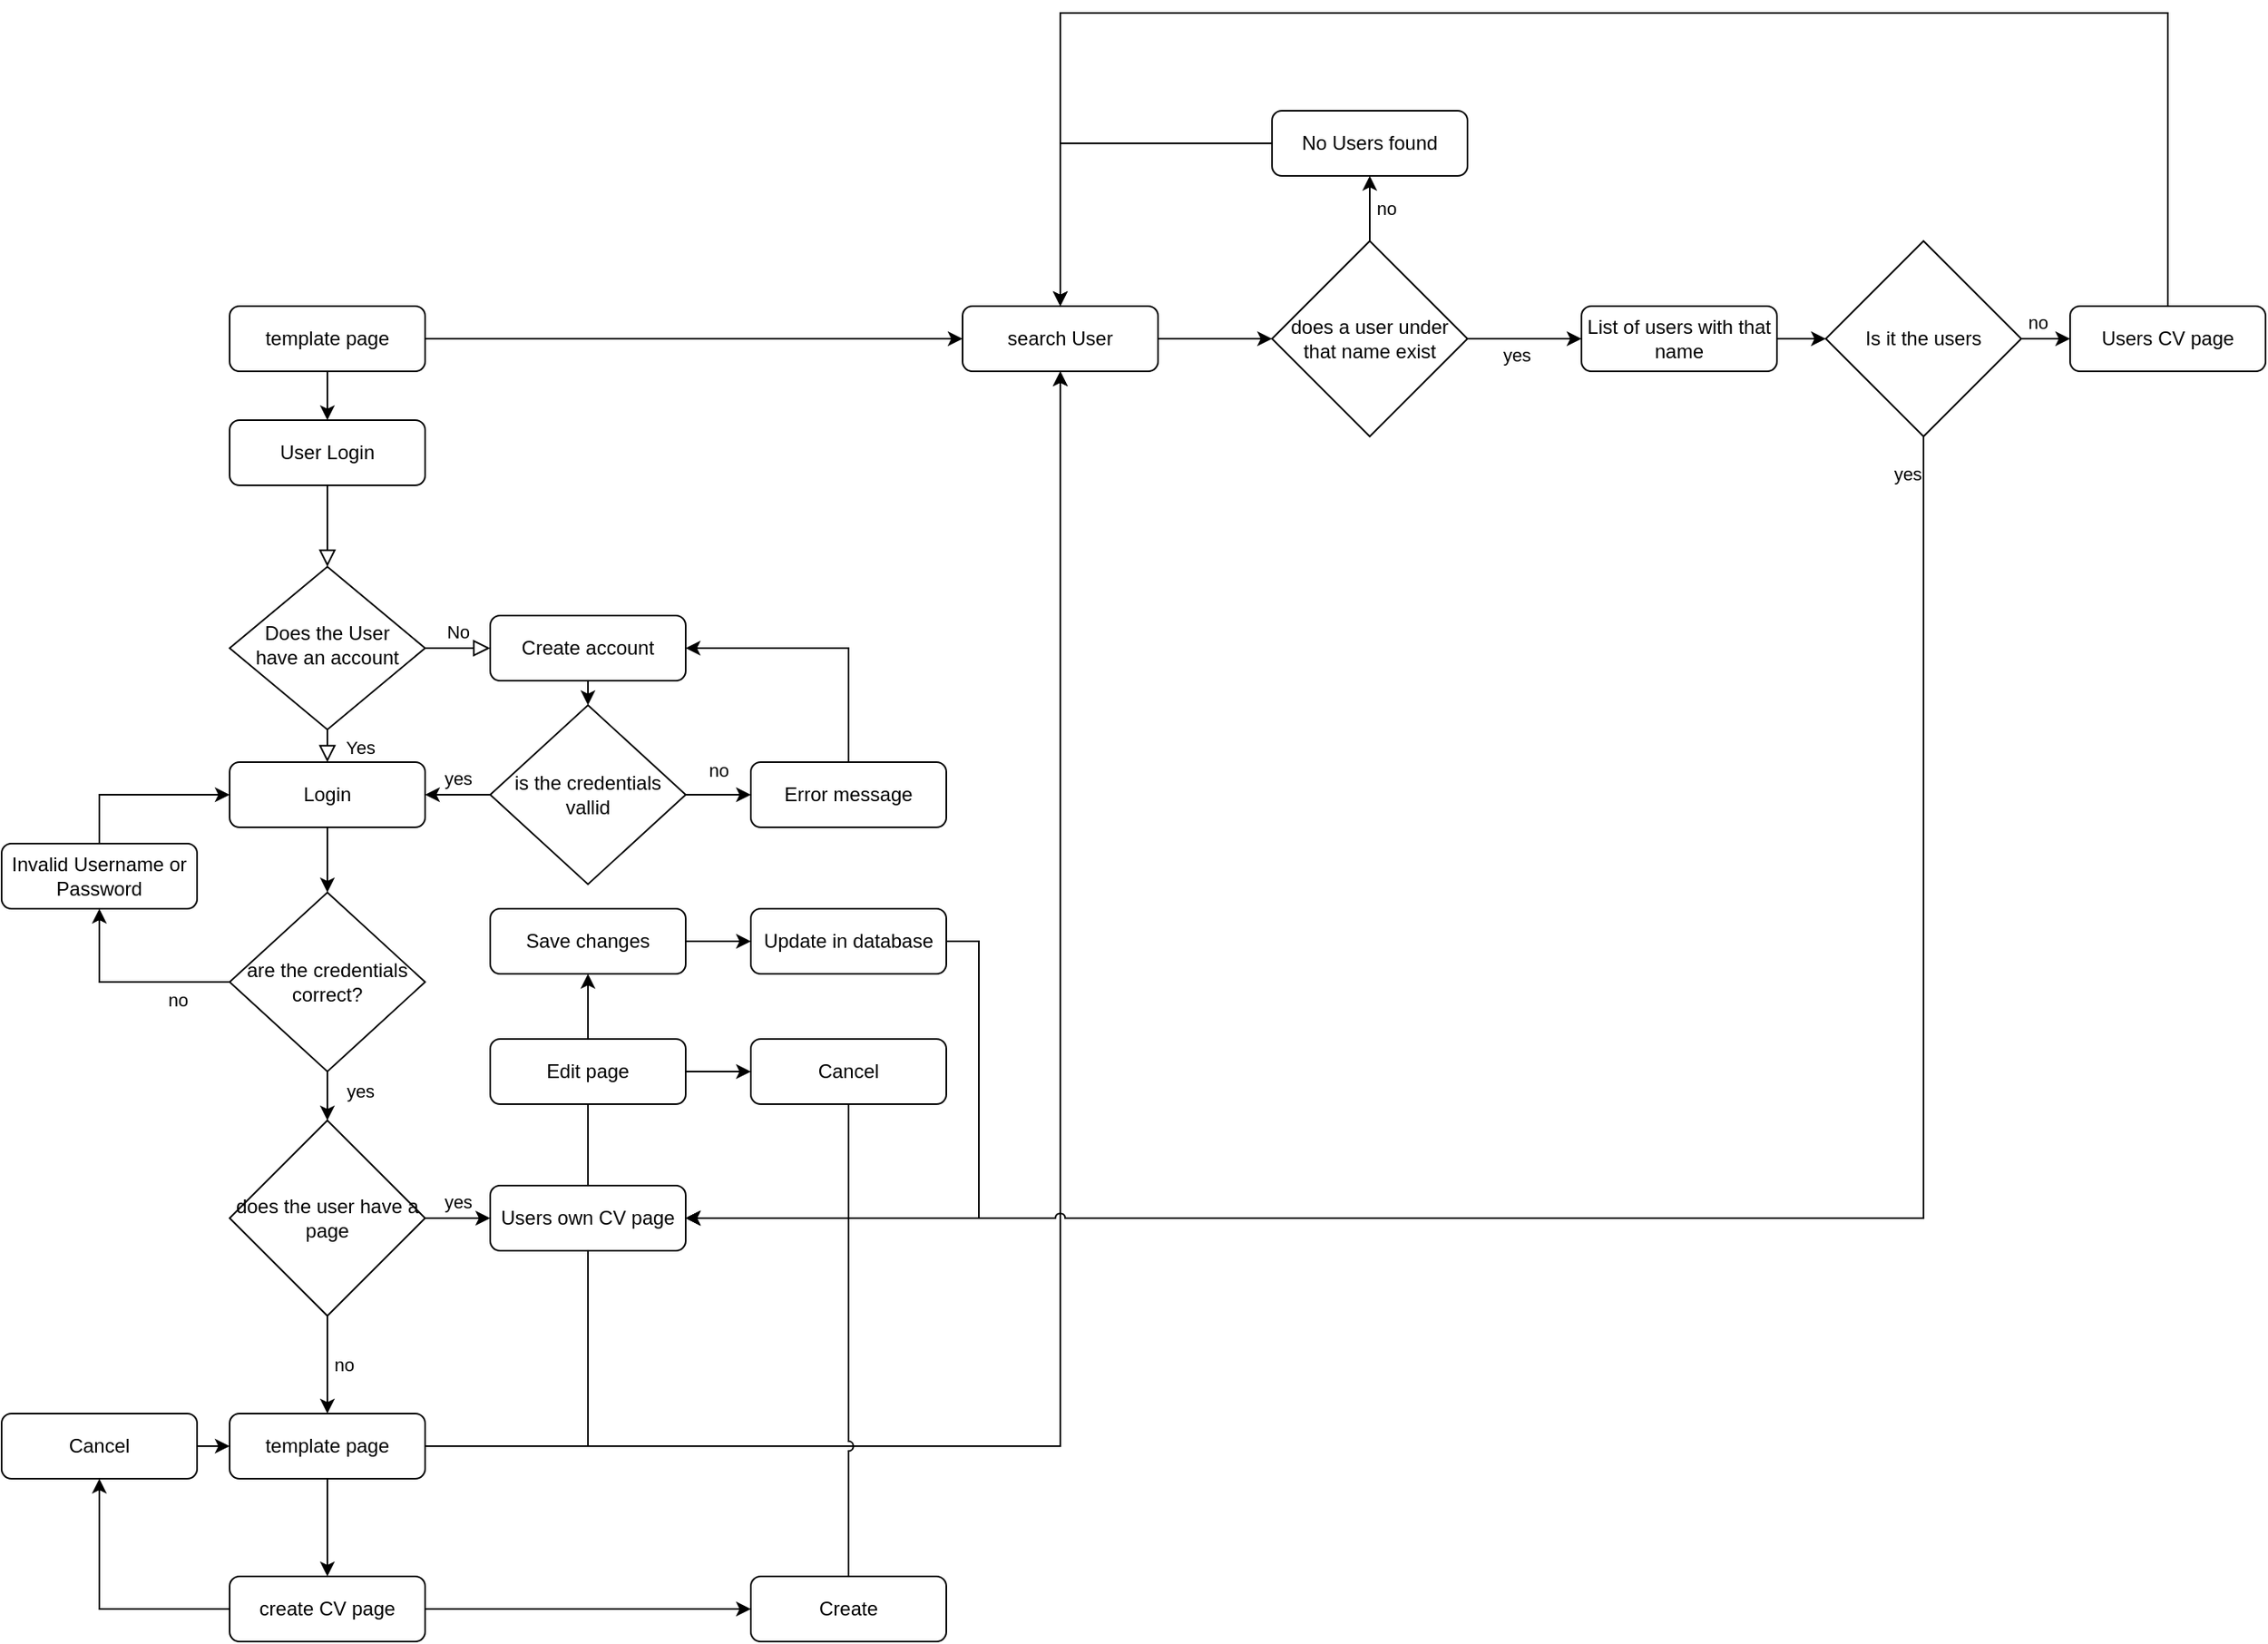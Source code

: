 <mxfile version="24.0.1" type="google">
  <diagram id="C5RBs43oDa-KdzZeNtuy" name="Page-1">
    <mxGraphModel grid="1" page="1" gridSize="10" guides="1" tooltips="1" connect="1" arrows="1" fold="1" pageScale="1" pageWidth="827" pageHeight="1169" math="0" shadow="0">
      <root>
        <mxCell id="WIyWlLk6GJQsqaUBKTNV-0" />
        <mxCell id="WIyWlLk6GJQsqaUBKTNV-1" parent="WIyWlLk6GJQsqaUBKTNV-0" />
        <mxCell id="WIyWlLk6GJQsqaUBKTNV-2" value="" style="rounded=0;html=1;jettySize=auto;orthogonalLoop=1;fontSize=11;endArrow=block;endFill=0;endSize=8;strokeWidth=1;shadow=0;labelBackgroundColor=none;edgeStyle=orthogonalEdgeStyle;" edge="1" parent="WIyWlLk6GJQsqaUBKTNV-1" source="WIyWlLk6GJQsqaUBKTNV-3" target="WIyWlLk6GJQsqaUBKTNV-6">
          <mxGeometry relative="1" as="geometry" />
        </mxCell>
        <mxCell id="WIyWlLk6GJQsqaUBKTNV-3" value="User Login" style="rounded=1;whiteSpace=wrap;html=1;fontSize=12;glass=0;strokeWidth=1;shadow=0;" vertex="1" parent="WIyWlLk6GJQsqaUBKTNV-1">
          <mxGeometry x="160" y="80" width="120" height="40" as="geometry" />
        </mxCell>
        <mxCell id="WIyWlLk6GJQsqaUBKTNV-4" value="Yes" style="rounded=0;html=1;jettySize=auto;orthogonalLoop=1;fontSize=11;endArrow=block;endFill=0;endSize=8;strokeWidth=1;shadow=0;labelBackgroundColor=none;edgeStyle=orthogonalEdgeStyle;" edge="1" parent="WIyWlLk6GJQsqaUBKTNV-1" source="WIyWlLk6GJQsqaUBKTNV-6">
          <mxGeometry y="20" relative="1" as="geometry">
            <mxPoint as="offset" />
            <mxPoint x="220" y="290" as="targetPoint" />
          </mxGeometry>
        </mxCell>
        <mxCell id="WIyWlLk6GJQsqaUBKTNV-5" value="No" style="edgeStyle=orthogonalEdgeStyle;rounded=0;html=1;jettySize=auto;orthogonalLoop=1;fontSize=11;endArrow=block;endFill=0;endSize=8;strokeWidth=1;shadow=0;labelBackgroundColor=none;" edge="1" parent="WIyWlLk6GJQsqaUBKTNV-1" source="WIyWlLk6GJQsqaUBKTNV-6" target="WIyWlLk6GJQsqaUBKTNV-7">
          <mxGeometry y="10" relative="1" as="geometry">
            <mxPoint as="offset" />
          </mxGeometry>
        </mxCell>
        <mxCell id="WIyWlLk6GJQsqaUBKTNV-6" value="Does the User&lt;div&gt;have an account&lt;/div&gt;" style="rhombus;whiteSpace=wrap;html=1;shadow=0;fontFamily=Helvetica;fontSize=12;align=center;strokeWidth=1;spacing=6;spacingTop=-4;" vertex="1" parent="WIyWlLk6GJQsqaUBKTNV-1">
          <mxGeometry x="160" y="170" width="120" height="100" as="geometry" />
        </mxCell>
        <mxCell id="yaYKkfdY-jvWyKNpZxuY-5" style="edgeStyle=orthogonalEdgeStyle;rounded=0;orthogonalLoop=1;jettySize=auto;html=1;exitX=0.5;exitY=1;exitDx=0;exitDy=0;entryX=0.5;entryY=0;entryDx=0;entryDy=0;" edge="1" parent="WIyWlLk6GJQsqaUBKTNV-1" source="WIyWlLk6GJQsqaUBKTNV-7" target="yaYKkfdY-jvWyKNpZxuY-4">
          <mxGeometry relative="1" as="geometry" />
        </mxCell>
        <mxCell id="WIyWlLk6GJQsqaUBKTNV-7" value="Create account" style="rounded=1;whiteSpace=wrap;html=1;fontSize=12;glass=0;strokeWidth=1;shadow=0;" vertex="1" parent="WIyWlLk6GJQsqaUBKTNV-1">
          <mxGeometry x="320" y="200" width="120" height="40" as="geometry" />
        </mxCell>
        <mxCell id="-sRBkVnqVRmcKS87IUBA-3" style="edgeStyle=orthogonalEdgeStyle;rounded=0;orthogonalLoop=1;jettySize=auto;html=1;exitX=0.5;exitY=1;exitDx=0;exitDy=0;entryX=0.5;entryY=0;entryDx=0;entryDy=0;" edge="1" parent="WIyWlLk6GJQsqaUBKTNV-1" source="WIyWlLk6GJQsqaUBKTNV-11" target="-sRBkVnqVRmcKS87IUBA-2">
          <mxGeometry relative="1" as="geometry" />
        </mxCell>
        <mxCell id="WIyWlLk6GJQsqaUBKTNV-11" value="Login" style="rounded=1;whiteSpace=wrap;html=1;fontSize=12;glass=0;strokeWidth=1;shadow=0;" vertex="1" parent="WIyWlLk6GJQsqaUBKTNV-1">
          <mxGeometry x="160" y="290" width="120" height="40" as="geometry" />
        </mxCell>
        <mxCell id="-sRBkVnqVRmcKS87IUBA-4" style="edgeStyle=orthogonalEdgeStyle;rounded=0;orthogonalLoop=1;jettySize=auto;html=1;exitX=0;exitY=0.5;exitDx=0;exitDy=0;entryX=0.5;entryY=1;entryDx=0;entryDy=0;" edge="1" parent="WIyWlLk6GJQsqaUBKTNV-1" source="-sRBkVnqVRmcKS87IUBA-2" target="yaYKkfdY-jvWyKNpZxuY-1">
          <mxGeometry relative="1" as="geometry">
            <mxPoint x="110" y="425" as="targetPoint" />
          </mxGeometry>
        </mxCell>
        <mxCell id="yaYKkfdY-jvWyKNpZxuY-0" value="no" style="edgeLabel;html=1;align=center;verticalAlign=middle;resizable=0;points=[];" connectable="0" vertex="1" parent="-sRBkVnqVRmcKS87IUBA-4">
          <mxGeometry x="-0.368" y="-3" relative="1" as="geometry">
            <mxPoint x="7" y="14" as="offset" />
          </mxGeometry>
        </mxCell>
        <mxCell id="yaYKkfdY-jvWyKNpZxuY-10" style="edgeStyle=orthogonalEdgeStyle;rounded=0;orthogonalLoop=1;jettySize=auto;html=1;exitX=0.5;exitY=1;exitDx=0;exitDy=0;entryX=0.5;entryY=0;entryDx=0;entryDy=0;" edge="1" parent="WIyWlLk6GJQsqaUBKTNV-1" source="-sRBkVnqVRmcKS87IUBA-2" target="yaYKkfdY-jvWyKNpZxuY-9">
          <mxGeometry relative="1" as="geometry" />
        </mxCell>
        <mxCell id="yaYKkfdY-jvWyKNpZxuY-11" value="yes" style="edgeLabel;html=1;align=center;verticalAlign=middle;resizable=0;points=[];" connectable="0" vertex="1" parent="yaYKkfdY-jvWyKNpZxuY-10">
          <mxGeometry x="-0.2" y="2" relative="1" as="geometry">
            <mxPoint x="18" as="offset" />
          </mxGeometry>
        </mxCell>
        <mxCell id="-sRBkVnqVRmcKS87IUBA-2" value="are the credentials correct?" style="rhombus;whiteSpace=wrap;html=1;" vertex="1" parent="WIyWlLk6GJQsqaUBKTNV-1">
          <mxGeometry x="160" y="370" width="120" height="110" as="geometry" />
        </mxCell>
        <mxCell id="yaYKkfdY-jvWyKNpZxuY-2" style="edgeStyle=orthogonalEdgeStyle;rounded=0;orthogonalLoop=1;jettySize=auto;html=1;exitX=0.5;exitY=0;exitDx=0;exitDy=0;entryX=0;entryY=0.5;entryDx=0;entryDy=0;" edge="1" parent="WIyWlLk6GJQsqaUBKTNV-1" source="yaYKkfdY-jvWyKNpZxuY-1" target="WIyWlLk6GJQsqaUBKTNV-11">
          <mxGeometry relative="1" as="geometry" />
        </mxCell>
        <mxCell id="yaYKkfdY-jvWyKNpZxuY-1" value="Invalid Username or Password" style="rounded=1;whiteSpace=wrap;html=1;fontSize=12;glass=0;strokeWidth=1;shadow=0;" vertex="1" parent="WIyWlLk6GJQsqaUBKTNV-1">
          <mxGeometry x="20" y="340" width="120" height="40" as="geometry" />
        </mxCell>
        <mxCell id="yaYKkfdY-jvWyKNpZxuY-7" style="edgeStyle=orthogonalEdgeStyle;rounded=0;orthogonalLoop=1;jettySize=auto;html=1;exitX=0.5;exitY=0;exitDx=0;exitDy=0;entryX=1;entryY=0.5;entryDx=0;entryDy=0;" edge="1" parent="WIyWlLk6GJQsqaUBKTNV-1" source="yaYKkfdY-jvWyKNpZxuY-3" target="WIyWlLk6GJQsqaUBKTNV-7">
          <mxGeometry relative="1" as="geometry" />
        </mxCell>
        <mxCell id="yaYKkfdY-jvWyKNpZxuY-3" value="Error message" style="rounded=1;whiteSpace=wrap;html=1;fontSize=12;glass=0;strokeWidth=1;shadow=0;" vertex="1" parent="WIyWlLk6GJQsqaUBKTNV-1">
          <mxGeometry x="480" y="290" width="120" height="40" as="geometry" />
        </mxCell>
        <mxCell id="yaYKkfdY-jvWyKNpZxuY-6" value="no" style="edgeStyle=orthogonalEdgeStyle;rounded=0;orthogonalLoop=1;jettySize=auto;html=1;exitX=1;exitY=0.5;exitDx=0;exitDy=0;entryX=0;entryY=0.5;entryDx=0;entryDy=0;" edge="1" parent="WIyWlLk6GJQsqaUBKTNV-1" source="yaYKkfdY-jvWyKNpZxuY-4" target="yaYKkfdY-jvWyKNpZxuY-3">
          <mxGeometry y="15" relative="1" as="geometry">
            <mxPoint as="offset" />
          </mxGeometry>
        </mxCell>
        <mxCell id="yaYKkfdY-jvWyKNpZxuY-8" value="yes" style="edgeStyle=orthogonalEdgeStyle;rounded=0;orthogonalLoop=1;jettySize=auto;html=1;exitX=0;exitY=0.5;exitDx=0;exitDy=0;entryX=1;entryY=0.5;entryDx=0;entryDy=0;" edge="1" parent="WIyWlLk6GJQsqaUBKTNV-1" source="yaYKkfdY-jvWyKNpZxuY-4" target="WIyWlLk6GJQsqaUBKTNV-11">
          <mxGeometry y="-10" relative="1" as="geometry">
            <mxPoint as="offset" />
          </mxGeometry>
        </mxCell>
        <mxCell id="yaYKkfdY-jvWyKNpZxuY-4" value="is the credentials vallid" style="rhombus;whiteSpace=wrap;html=1;" vertex="1" parent="WIyWlLk6GJQsqaUBKTNV-1">
          <mxGeometry x="320" y="255" width="120" height="110" as="geometry" />
        </mxCell>
        <mxCell id="yaYKkfdY-jvWyKNpZxuY-13" value="no" style="edgeStyle=orthogonalEdgeStyle;rounded=0;orthogonalLoop=1;jettySize=auto;html=1;exitX=0.5;exitY=1;exitDx=0;exitDy=0;entryX=0.5;entryY=0;entryDx=0;entryDy=0;" edge="1" parent="WIyWlLk6GJQsqaUBKTNV-1" source="yaYKkfdY-jvWyKNpZxuY-9" target="yaYKkfdY-jvWyKNpZxuY-12">
          <mxGeometry y="10" relative="1" as="geometry">
            <mxPoint as="offset" />
          </mxGeometry>
        </mxCell>
        <mxCell id="yaYKkfdY-jvWyKNpZxuY-15" value="yes" style="edgeStyle=orthogonalEdgeStyle;rounded=0;orthogonalLoop=1;jettySize=auto;html=1;exitX=1;exitY=0.5;exitDx=0;exitDy=0;entryX=0;entryY=0.5;entryDx=0;entryDy=0;" edge="1" parent="WIyWlLk6GJQsqaUBKTNV-1" source="yaYKkfdY-jvWyKNpZxuY-9" target="yaYKkfdY-jvWyKNpZxuY-14">
          <mxGeometry y="10" relative="1" as="geometry">
            <mxPoint as="offset" />
          </mxGeometry>
        </mxCell>
        <mxCell id="yaYKkfdY-jvWyKNpZxuY-9" value="does the user have a page" style="rhombus;whiteSpace=wrap;html=1;" vertex="1" parent="WIyWlLk6GJQsqaUBKTNV-1">
          <mxGeometry x="160" y="510" width="120" height="120" as="geometry" />
        </mxCell>
        <mxCell id="yaYKkfdY-jvWyKNpZxuY-25" style="edgeStyle=orthogonalEdgeStyle;rounded=0;orthogonalLoop=1;jettySize=auto;html=1;exitX=1;exitY=0.5;exitDx=0;exitDy=0;entryX=0.5;entryY=1;entryDx=0;entryDy=0;" edge="1" parent="WIyWlLk6GJQsqaUBKTNV-1" source="yaYKkfdY-jvWyKNpZxuY-12" target="yaYKkfdY-jvWyKNpZxuY-18">
          <mxGeometry relative="1" as="geometry">
            <mxPoint x="670" y="180" as="targetPoint" />
          </mxGeometry>
        </mxCell>
        <mxCell id="yaYKkfdY-jvWyKNpZxuY-44" style="edgeStyle=orthogonalEdgeStyle;rounded=0;orthogonalLoop=1;jettySize=auto;html=1;exitX=0.5;exitY=1;exitDx=0;exitDy=0;entryX=0.5;entryY=0;entryDx=0;entryDy=0;" edge="1" parent="WIyWlLk6GJQsqaUBKTNV-1" source="yaYKkfdY-jvWyKNpZxuY-12" target="yaYKkfdY-jvWyKNpZxuY-43">
          <mxGeometry relative="1" as="geometry" />
        </mxCell>
        <mxCell id="yaYKkfdY-jvWyKNpZxuY-12" value="template page" style="rounded=1;whiteSpace=wrap;html=1;fontSize=12;glass=0;strokeWidth=1;shadow=0;" vertex="1" parent="WIyWlLk6GJQsqaUBKTNV-1">
          <mxGeometry x="160" y="690" width="120" height="40" as="geometry" />
        </mxCell>
        <mxCell id="yaYKkfdY-jvWyKNpZxuY-26" style="edgeStyle=orthogonalEdgeStyle;rounded=0;orthogonalLoop=1;jettySize=auto;html=1;exitX=0.5;exitY=1;exitDx=0;exitDy=0;entryX=0.5;entryY=1;entryDx=0;entryDy=0;" edge="1" parent="WIyWlLk6GJQsqaUBKTNV-1" source="yaYKkfdY-jvWyKNpZxuY-14" target="yaYKkfdY-jvWyKNpZxuY-18">
          <mxGeometry relative="1" as="geometry">
            <Array as="points">
              <mxPoint x="380" y="710" />
              <mxPoint x="670" y="710" />
            </Array>
          </mxGeometry>
        </mxCell>
        <mxCell id="yaYKkfdY-jvWyKNpZxuY-32" style="edgeStyle=orthogonalEdgeStyle;rounded=0;orthogonalLoop=1;jettySize=auto;html=1;exitX=0.5;exitY=0;exitDx=0;exitDy=0;" edge="1" parent="WIyWlLk6GJQsqaUBKTNV-1" source="yaYKkfdY-jvWyKNpZxuY-14">
          <mxGeometry relative="1" as="geometry">
            <mxPoint x="380" y="490" as="targetPoint" />
          </mxGeometry>
        </mxCell>
        <mxCell id="yaYKkfdY-jvWyKNpZxuY-14" value="Users own CV page" style="rounded=1;whiteSpace=wrap;html=1;fontSize=12;glass=0;strokeWidth=1;shadow=0;" vertex="1" parent="WIyWlLk6GJQsqaUBKTNV-1">
          <mxGeometry x="320" y="550" width="120" height="40" as="geometry" />
        </mxCell>
        <mxCell id="yaYKkfdY-jvWyKNpZxuY-17" style="edgeStyle=orthogonalEdgeStyle;rounded=0;orthogonalLoop=1;jettySize=auto;html=1;exitX=0.5;exitY=1;exitDx=0;exitDy=0;entryX=0.5;entryY=0;entryDx=0;entryDy=0;" edge="1" parent="WIyWlLk6GJQsqaUBKTNV-1" source="yaYKkfdY-jvWyKNpZxuY-16" target="WIyWlLk6GJQsqaUBKTNV-3">
          <mxGeometry relative="1" as="geometry" />
        </mxCell>
        <mxCell id="yaYKkfdY-jvWyKNpZxuY-19" style="edgeStyle=orthogonalEdgeStyle;rounded=0;orthogonalLoop=1;jettySize=auto;html=1;exitX=1;exitY=0.5;exitDx=0;exitDy=0;entryX=0;entryY=0.5;entryDx=0;entryDy=0;" edge="1" parent="WIyWlLk6GJQsqaUBKTNV-1" source="yaYKkfdY-jvWyKNpZxuY-16" target="yaYKkfdY-jvWyKNpZxuY-18">
          <mxGeometry relative="1" as="geometry" />
        </mxCell>
        <mxCell id="yaYKkfdY-jvWyKNpZxuY-16" value="template page" style="rounded=1;whiteSpace=wrap;html=1;fontSize=12;glass=0;strokeWidth=1;shadow=0;" vertex="1" parent="WIyWlLk6GJQsqaUBKTNV-1">
          <mxGeometry x="160" y="10" width="120" height="40" as="geometry" />
        </mxCell>
        <mxCell id="yaYKkfdY-jvWyKNpZxuY-21" style="edgeStyle=orthogonalEdgeStyle;rounded=0;orthogonalLoop=1;jettySize=auto;html=1;exitX=1;exitY=0.5;exitDx=0;exitDy=0;entryX=0;entryY=0.5;entryDx=0;entryDy=0;" edge="1" parent="WIyWlLk6GJQsqaUBKTNV-1" source="yaYKkfdY-jvWyKNpZxuY-18" target="yaYKkfdY-jvWyKNpZxuY-20">
          <mxGeometry relative="1" as="geometry" />
        </mxCell>
        <mxCell id="yaYKkfdY-jvWyKNpZxuY-18" value="search User" style="rounded=1;whiteSpace=wrap;html=1;fontSize=12;glass=0;strokeWidth=1;shadow=0;" vertex="1" parent="WIyWlLk6GJQsqaUBKTNV-1">
          <mxGeometry x="610" y="10" width="120" height="40" as="geometry" />
        </mxCell>
        <mxCell id="yaYKkfdY-jvWyKNpZxuY-23" value="no" style="edgeStyle=orthogonalEdgeStyle;rounded=0;orthogonalLoop=1;jettySize=auto;html=1;exitX=0.5;exitY=0;exitDx=0;exitDy=0;entryX=0.5;entryY=1;entryDx=0;entryDy=0;" edge="1" parent="WIyWlLk6GJQsqaUBKTNV-1" source="yaYKkfdY-jvWyKNpZxuY-20" target="yaYKkfdY-jvWyKNpZxuY-22">
          <mxGeometry y="-10" relative="1" as="geometry">
            <mxPoint as="offset" />
          </mxGeometry>
        </mxCell>
        <mxCell id="yaYKkfdY-jvWyKNpZxuY-28" value="yes" style="edgeStyle=orthogonalEdgeStyle;rounded=0;orthogonalLoop=1;jettySize=auto;html=1;exitX=1;exitY=0.5;exitDx=0;exitDy=0;entryX=0;entryY=0.5;entryDx=0;entryDy=0;" edge="1" parent="WIyWlLk6GJQsqaUBKTNV-1" source="yaYKkfdY-jvWyKNpZxuY-20" target="yaYKkfdY-jvWyKNpZxuY-27">
          <mxGeometry x="-0.143" y="-10" relative="1" as="geometry">
            <mxPoint as="offset" />
          </mxGeometry>
        </mxCell>
        <mxCell id="yaYKkfdY-jvWyKNpZxuY-20" value="does a user under that name exist" style="rhombus;whiteSpace=wrap;html=1;" vertex="1" parent="WIyWlLk6GJQsqaUBKTNV-1">
          <mxGeometry x="800" y="-30" width="120" height="120" as="geometry" />
        </mxCell>
        <mxCell id="yaYKkfdY-jvWyKNpZxuY-24" style="edgeStyle=orthogonalEdgeStyle;rounded=0;orthogonalLoop=1;jettySize=auto;html=1;exitX=0;exitY=0.5;exitDx=0;exitDy=0;entryX=0.5;entryY=0;entryDx=0;entryDy=0;" edge="1" parent="WIyWlLk6GJQsqaUBKTNV-1" source="yaYKkfdY-jvWyKNpZxuY-22" target="yaYKkfdY-jvWyKNpZxuY-18">
          <mxGeometry relative="1" as="geometry" />
        </mxCell>
        <mxCell id="yaYKkfdY-jvWyKNpZxuY-22" value="No Users found" style="rounded=1;whiteSpace=wrap;html=1;fontSize=12;glass=0;strokeWidth=1;shadow=0;" vertex="1" parent="WIyWlLk6GJQsqaUBKTNV-1">
          <mxGeometry x="800" y="-110" width="120" height="40" as="geometry" />
        </mxCell>
        <mxCell id="yaYKkfdY-jvWyKNpZxuY-52" style="edgeStyle=orthogonalEdgeStyle;rounded=0;orthogonalLoop=1;jettySize=auto;html=1;exitX=1;exitY=0.5;exitDx=0;exitDy=0;entryX=0;entryY=0.5;entryDx=0;entryDy=0;" edge="1" parent="WIyWlLk6GJQsqaUBKTNV-1" source="yaYKkfdY-jvWyKNpZxuY-27" target="yaYKkfdY-jvWyKNpZxuY-51">
          <mxGeometry relative="1" as="geometry" />
        </mxCell>
        <mxCell id="yaYKkfdY-jvWyKNpZxuY-27" value="List of users with that name" style="rounded=1;whiteSpace=wrap;html=1;fontSize=12;glass=0;strokeWidth=1;shadow=0;" vertex="1" parent="WIyWlLk6GJQsqaUBKTNV-1">
          <mxGeometry x="990" y="10" width="120" height="40" as="geometry" />
        </mxCell>
        <mxCell id="yaYKkfdY-jvWyKNpZxuY-31" style="edgeStyle=orthogonalEdgeStyle;rounded=0;orthogonalLoop=1;jettySize=auto;html=1;exitX=0.5;exitY=0;exitDx=0;exitDy=0;entryX=0.5;entryY=0;entryDx=0;entryDy=0;" edge="1" parent="WIyWlLk6GJQsqaUBKTNV-1" source="yaYKkfdY-jvWyKNpZxuY-29" target="yaYKkfdY-jvWyKNpZxuY-18">
          <mxGeometry relative="1" as="geometry">
            <Array as="points">
              <mxPoint x="1350" y="-170" />
              <mxPoint x="670" y="-170" />
            </Array>
          </mxGeometry>
        </mxCell>
        <mxCell id="yaYKkfdY-jvWyKNpZxuY-29" value="Users CV page" style="rounded=1;whiteSpace=wrap;html=1;fontSize=12;glass=0;strokeWidth=1;shadow=0;" vertex="1" parent="WIyWlLk6GJQsqaUBKTNV-1">
          <mxGeometry x="1290" y="10" width="120" height="40" as="geometry" />
        </mxCell>
        <mxCell id="yaYKkfdY-jvWyKNpZxuY-35" style="edgeStyle=orthogonalEdgeStyle;rounded=0;orthogonalLoop=1;jettySize=auto;html=1;exitX=0.5;exitY=0;exitDx=0;exitDy=0;entryX=0.5;entryY=1;entryDx=0;entryDy=0;" edge="1" parent="WIyWlLk6GJQsqaUBKTNV-1" source="yaYKkfdY-jvWyKNpZxuY-33" target="yaYKkfdY-jvWyKNpZxuY-34">
          <mxGeometry relative="1" as="geometry" />
        </mxCell>
        <mxCell id="yaYKkfdY-jvWyKNpZxuY-41" style="edgeStyle=orthogonalEdgeStyle;rounded=0;orthogonalLoop=1;jettySize=auto;html=1;exitX=1;exitY=0.5;exitDx=0;exitDy=0;entryX=0;entryY=0.5;entryDx=0;entryDy=0;" edge="1" parent="WIyWlLk6GJQsqaUBKTNV-1" source="yaYKkfdY-jvWyKNpZxuY-33" target="yaYKkfdY-jvWyKNpZxuY-39">
          <mxGeometry relative="1" as="geometry" />
        </mxCell>
        <mxCell id="yaYKkfdY-jvWyKNpZxuY-33" value="Edit page" style="rounded=1;whiteSpace=wrap;html=1;fontSize=12;glass=0;strokeWidth=1;shadow=0;" vertex="1" parent="WIyWlLk6GJQsqaUBKTNV-1">
          <mxGeometry x="320" y="460" width="120" height="40" as="geometry" />
        </mxCell>
        <mxCell id="yaYKkfdY-jvWyKNpZxuY-36" style="edgeStyle=orthogonalEdgeStyle;rounded=0;orthogonalLoop=1;jettySize=auto;html=1;exitX=1;exitY=0.5;exitDx=0;exitDy=0;" edge="1" parent="WIyWlLk6GJQsqaUBKTNV-1" source="yaYKkfdY-jvWyKNpZxuY-34">
          <mxGeometry relative="1" as="geometry">
            <mxPoint x="480" y="400" as="targetPoint" />
          </mxGeometry>
        </mxCell>
        <mxCell id="yaYKkfdY-jvWyKNpZxuY-34" value="Save changes" style="rounded=1;whiteSpace=wrap;html=1;fontSize=12;glass=0;strokeWidth=1;shadow=0;" vertex="1" parent="WIyWlLk6GJQsqaUBKTNV-1">
          <mxGeometry x="320" y="380" width="120" height="40" as="geometry" />
        </mxCell>
        <mxCell id="yaYKkfdY-jvWyKNpZxuY-38" style="edgeStyle=orthogonalEdgeStyle;rounded=0;orthogonalLoop=1;jettySize=auto;html=1;exitX=1;exitY=0.5;exitDx=0;exitDy=0;entryX=1;entryY=0.5;entryDx=0;entryDy=0;" edge="1" parent="WIyWlLk6GJQsqaUBKTNV-1" source="yaYKkfdY-jvWyKNpZxuY-37" target="yaYKkfdY-jvWyKNpZxuY-14">
          <mxGeometry relative="1" as="geometry" />
        </mxCell>
        <mxCell id="yaYKkfdY-jvWyKNpZxuY-37" value="Update in database" style="rounded=1;whiteSpace=wrap;html=1;fontSize=12;glass=0;strokeWidth=1;shadow=0;" vertex="1" parent="WIyWlLk6GJQsqaUBKTNV-1">
          <mxGeometry x="480" y="380" width="120" height="40" as="geometry" />
        </mxCell>
        <mxCell id="yaYKkfdY-jvWyKNpZxuY-42" style="edgeStyle=orthogonalEdgeStyle;rounded=0;orthogonalLoop=1;jettySize=auto;html=1;exitX=0.5;exitY=1;exitDx=0;exitDy=0;entryX=1;entryY=0.5;entryDx=0;entryDy=0;" edge="1" parent="WIyWlLk6GJQsqaUBKTNV-1" source="yaYKkfdY-jvWyKNpZxuY-39" target="yaYKkfdY-jvWyKNpZxuY-14">
          <mxGeometry relative="1" as="geometry" />
        </mxCell>
        <mxCell id="yaYKkfdY-jvWyKNpZxuY-39" value="Cancel" style="rounded=1;whiteSpace=wrap;html=1;fontSize=12;glass=0;strokeWidth=1;shadow=0;" vertex="1" parent="WIyWlLk6GJQsqaUBKTNV-1">
          <mxGeometry x="480" y="460" width="120" height="40" as="geometry" />
        </mxCell>
        <mxCell id="yaYKkfdY-jvWyKNpZxuY-46" style="edgeStyle=orthogonalEdgeStyle;rounded=0;orthogonalLoop=1;jettySize=auto;html=1;exitX=0;exitY=0.5;exitDx=0;exitDy=0;entryX=0.5;entryY=1;entryDx=0;entryDy=0;" edge="1" parent="WIyWlLk6GJQsqaUBKTNV-1" source="yaYKkfdY-jvWyKNpZxuY-43" target="yaYKkfdY-jvWyKNpZxuY-45">
          <mxGeometry relative="1" as="geometry" />
        </mxCell>
        <mxCell id="yaYKkfdY-jvWyKNpZxuY-49" style="edgeStyle=orthogonalEdgeStyle;rounded=0;orthogonalLoop=1;jettySize=auto;html=1;exitX=1;exitY=0.5;exitDx=0;exitDy=0;entryX=0;entryY=0.5;entryDx=0;entryDy=0;" edge="1" parent="WIyWlLk6GJQsqaUBKTNV-1" source="yaYKkfdY-jvWyKNpZxuY-43" target="yaYKkfdY-jvWyKNpZxuY-48">
          <mxGeometry relative="1" as="geometry" />
        </mxCell>
        <mxCell id="yaYKkfdY-jvWyKNpZxuY-43" value="create CV page" style="rounded=1;whiteSpace=wrap;html=1;fontSize=12;glass=0;strokeWidth=1;shadow=0;" vertex="1" parent="WIyWlLk6GJQsqaUBKTNV-1">
          <mxGeometry x="160" y="790" width="120" height="40" as="geometry" />
        </mxCell>
        <mxCell id="yaYKkfdY-jvWyKNpZxuY-47" style="edgeStyle=orthogonalEdgeStyle;rounded=0;orthogonalLoop=1;jettySize=auto;html=1;exitX=1;exitY=0.5;exitDx=0;exitDy=0;entryX=0;entryY=0.5;entryDx=0;entryDy=0;" edge="1" parent="WIyWlLk6GJQsqaUBKTNV-1" source="yaYKkfdY-jvWyKNpZxuY-45" target="yaYKkfdY-jvWyKNpZxuY-12">
          <mxGeometry relative="1" as="geometry" />
        </mxCell>
        <mxCell id="yaYKkfdY-jvWyKNpZxuY-45" value="Cancel" style="rounded=1;whiteSpace=wrap;html=1;fontSize=12;glass=0;strokeWidth=1;shadow=0;" vertex="1" parent="WIyWlLk6GJQsqaUBKTNV-1">
          <mxGeometry x="20" y="690" width="120" height="40" as="geometry" />
        </mxCell>
        <mxCell id="yaYKkfdY-jvWyKNpZxuY-50" style="edgeStyle=orthogonalEdgeStyle;rounded=0;orthogonalLoop=1;jettySize=auto;html=1;exitX=0.5;exitY=0;exitDx=0;exitDy=0;entryX=1;entryY=0.5;entryDx=0;entryDy=0;curved=0;jumpStyle=arc;" edge="1" parent="WIyWlLk6GJQsqaUBKTNV-1" source="yaYKkfdY-jvWyKNpZxuY-48" target="yaYKkfdY-jvWyKNpZxuY-14">
          <mxGeometry relative="1" as="geometry" />
        </mxCell>
        <mxCell id="yaYKkfdY-jvWyKNpZxuY-48" value="Create" style="rounded=1;whiteSpace=wrap;html=1;fontSize=12;glass=0;strokeWidth=1;shadow=0;" vertex="1" parent="WIyWlLk6GJQsqaUBKTNV-1">
          <mxGeometry x="480" y="790" width="120" height="40" as="geometry" />
        </mxCell>
        <mxCell id="yaYKkfdY-jvWyKNpZxuY-53" value="no" style="edgeStyle=orthogonalEdgeStyle;rounded=0;orthogonalLoop=1;jettySize=auto;html=1;exitX=1;exitY=0.5;exitDx=0;exitDy=0;entryX=0;entryY=0.5;entryDx=0;entryDy=0;" edge="1" parent="WIyWlLk6GJQsqaUBKTNV-1" source="yaYKkfdY-jvWyKNpZxuY-51" target="yaYKkfdY-jvWyKNpZxuY-29">
          <mxGeometry x="-0.333" y="10" relative="1" as="geometry">
            <mxPoint as="offset" />
          </mxGeometry>
        </mxCell>
        <mxCell id="yaYKkfdY-jvWyKNpZxuY-54" style="edgeStyle=orthogonalEdgeStyle;rounded=0;orthogonalLoop=1;jettySize=auto;html=1;exitX=0.5;exitY=1;exitDx=0;exitDy=0;entryX=1;entryY=0.5;entryDx=0;entryDy=0;jumpStyle=arc;" edge="1" parent="WIyWlLk6GJQsqaUBKTNV-1" source="yaYKkfdY-jvWyKNpZxuY-51" target="yaYKkfdY-jvWyKNpZxuY-14">
          <mxGeometry relative="1" as="geometry" />
        </mxCell>
        <mxCell id="N3y4UAQbAQ7QxNH8p3J4-0" value="yes" style="edgeLabel;html=1;align=center;verticalAlign=middle;resizable=0;points=[];" connectable="0" vertex="1" parent="yaYKkfdY-jvWyKNpZxuY-54">
          <mxGeometry x="-0.963" y="-4" relative="1" as="geometry">
            <mxPoint x="-6" as="offset" />
          </mxGeometry>
        </mxCell>
        <mxCell id="yaYKkfdY-jvWyKNpZxuY-51" value="Is it the users" style="rhombus;whiteSpace=wrap;html=1;" vertex="1" parent="WIyWlLk6GJQsqaUBKTNV-1">
          <mxGeometry x="1140" y="-30" width="120" height="120" as="geometry" />
        </mxCell>
      </root>
    </mxGraphModel>
  </diagram>
</mxfile>

